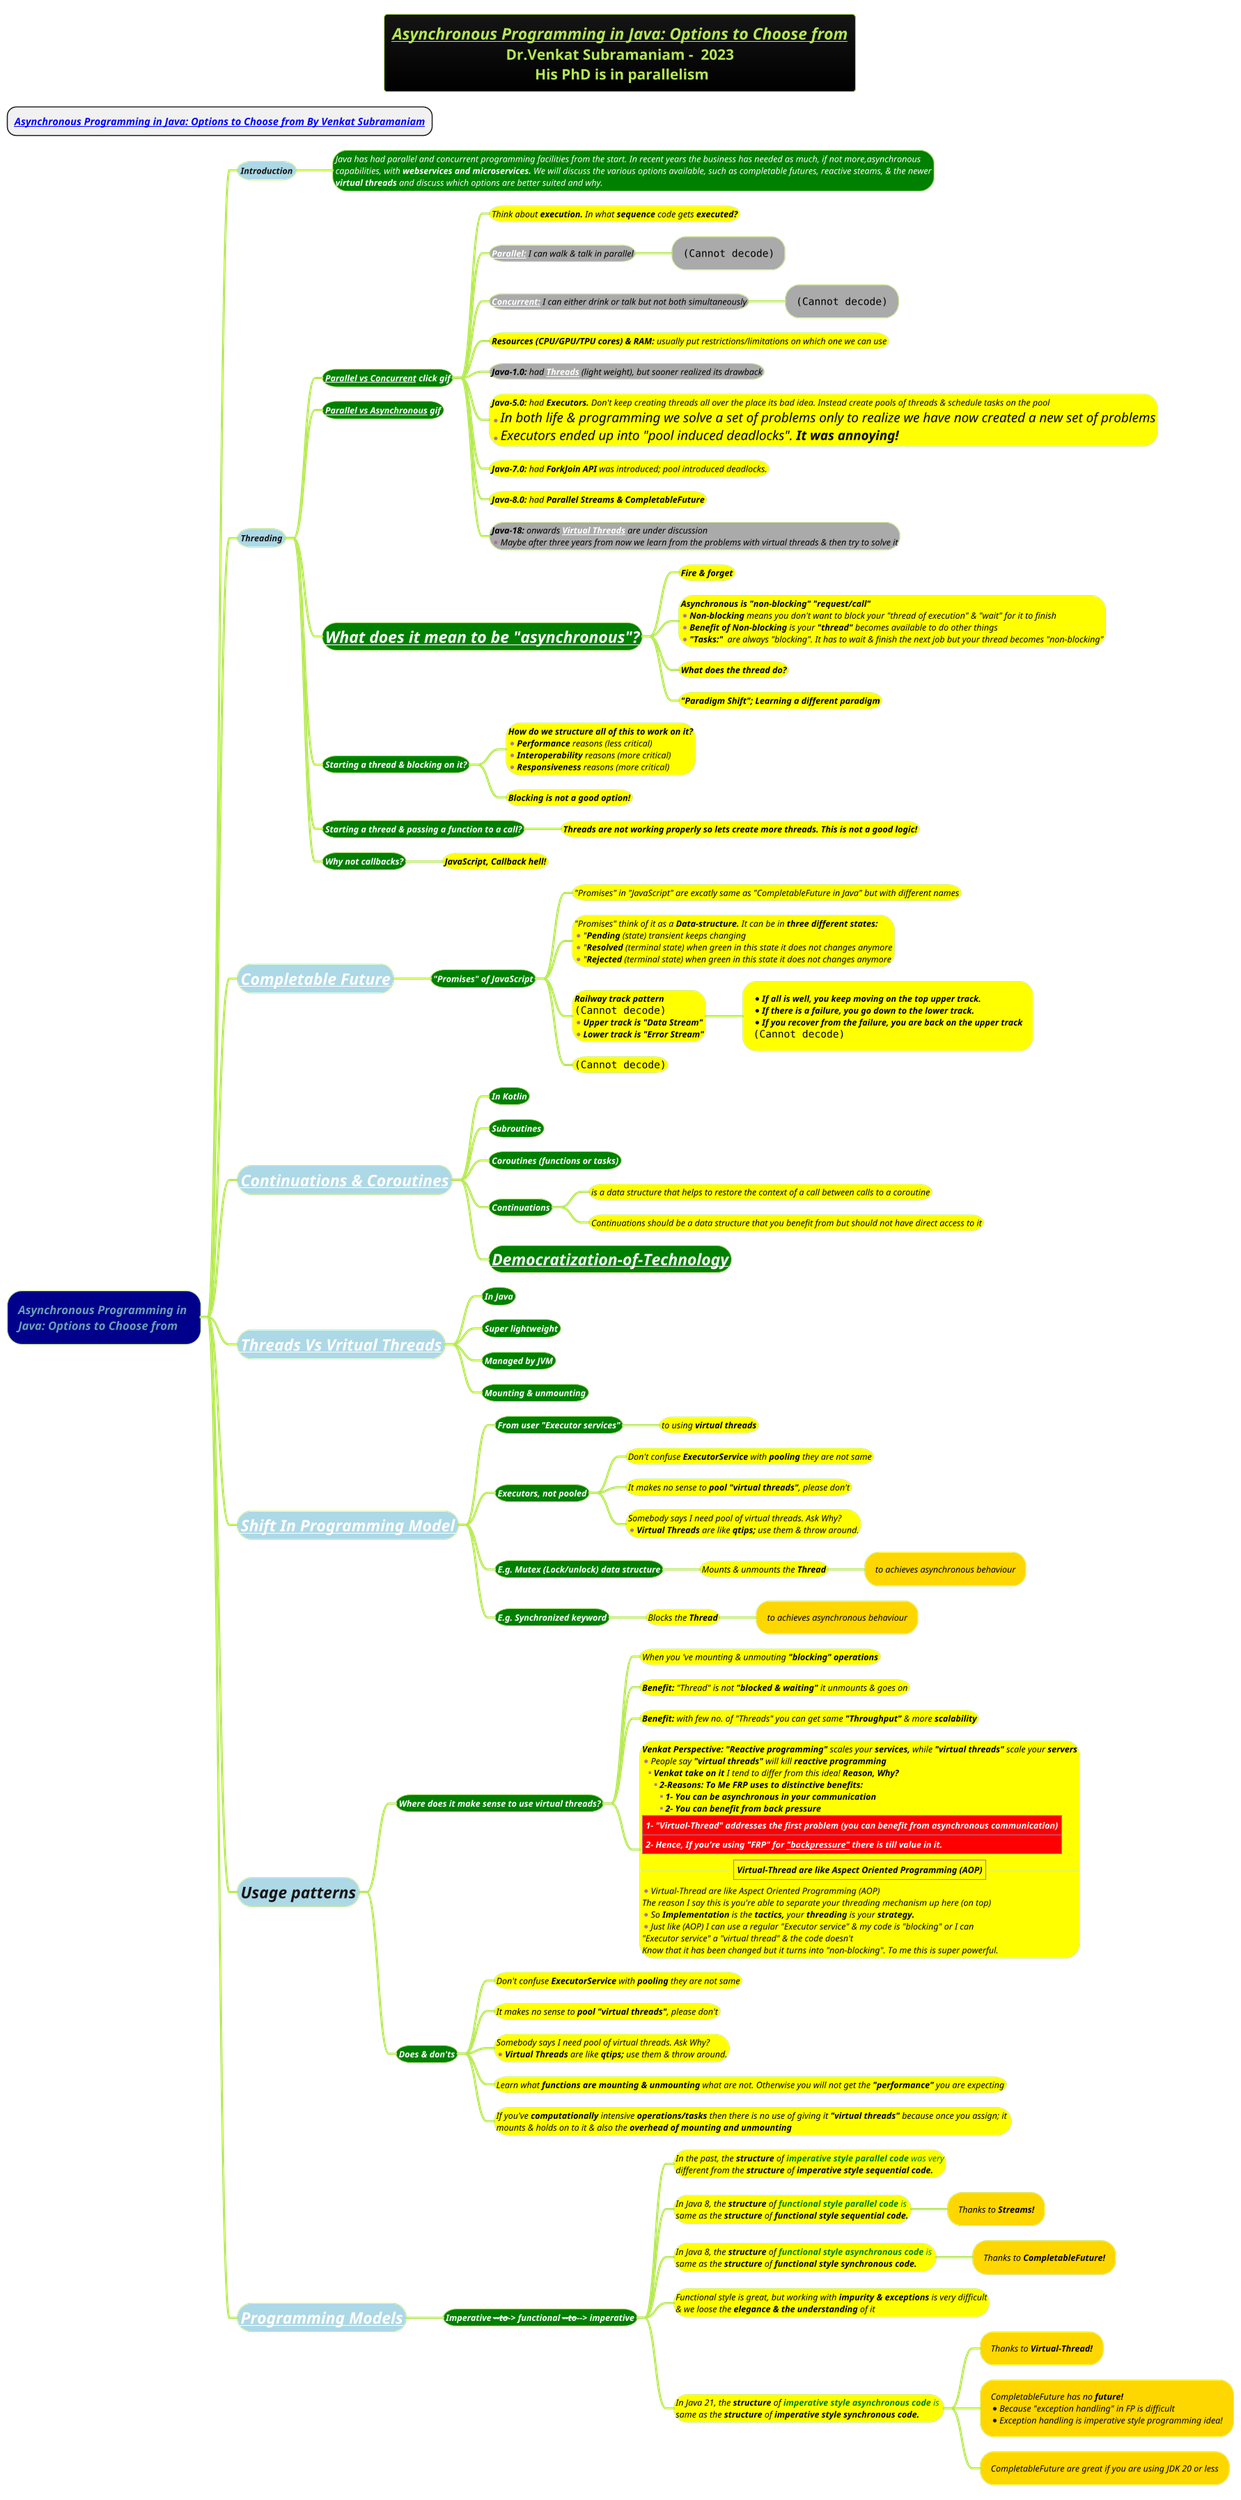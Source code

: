 @startmindmap
title =<i><b><u><size:18>Asynchronous Programming in Java: Options to Choose from \nDr.Venkat Subramaniam -  2023\n His PhD is in parallelism
* <i><b>[[https://www.youtube.com/watch?v=1zSF1259s6w&t=4778s&ab_channel=Devoxx Asynchronous Programming in Java: Options to Choose from By Venkat Subramaniam]]
!theme hacker

*[#darkblue] <i>Asynchronous Programming in \n<i>Java: Options to Choose from
**[#lightblue] <i><color #blac><size:12>Introduction
***[#green]:<i><color #white><size:12>Java has had parallel and concurrent programming facilities from the start. In recent years the business has needed as much, if not more,asynchronous
<i><color #white><size:12>capabilities, with <b>webservices and microservices.</b> We will discuss the various options available, such as completable futures, reactive steams, & the newer
<i><color #white><size:12><b>virtual threads</b> and discuss which options are better suited and why.;

**[#lightblue] <i><color #blac><size:12>Threading
***[#green] <i><color #white><size:12><b>[[docs/3-programming-languages/Venkat-Subramaniam/gif/Multi-threading-vs-Multi-processing-programming.adoc Parallel vs Concurrent]] click gif
****[#yellow] <i><color #black><size:12>Think about **execution.** In what **sequence** code gets <b>executed?
****[#a] <i><color #black><size:12><b>[[docs/3-programming-languages/Venkat-Subramaniam/Concurrency-and-Parallelism/Parallelism.puml Parallel:]]</b> I can walk & talk in parallel
*****[#a] <i><color #black><size:12><img:gif/img_2.png{scale=0.7}>
****[#a] <i><color #black><size:12><b>[[docs/3-programming-languages/Venkat-Subramaniam/Concurrency-and-Parallelism/Concurrency.puml Concurrent:]]</b> I can either drink or talk but not both simultaneously
*****[#a] <i><color #black><size:12><img:gif/img_3.png{scale=0.7}>
****[#yellow] <i><color #black><size:12><b>Resources (CPU/GPU/TPU cores) & RAM:</b> usually put restrictions/limitations on which one we can use
****[#a] <i><color #black><size:12><b>Java-1.0:</b> had <b>[[docs/3-programming-languages/Venkat-Subramaniam/Threads.puml Threads]]</b> (light weight), but sooner realized its drawback
****[#yellow] <i><color #black><size:12><b>Java-5.0:</b> had <b>Executors.</b> Don't keep creating threads all over the place its bad idea. Instead create pools of threads & schedule tasks on the pool\n*<i><color #black><size:18>In both life & programming we solve a set of problems only to realize we have now created a new set of problems\n*<i><color #black><size:18>Executors ended up into "pool induced deadlocks". <b>It was annoying!
****[#yellow] <i><color #black><size:12><b>Java-7.0:</b> had <b>ForkJoin API</b> was introduced; pool introduced deadlocks.
****[#yellow] <i><color #black><size:12><b>Java-8.0:</b> had <b>Parallel Streams & CompletableFuture</b>
****[#a] <i><color #black><size:12><b>Java-18:</b> onwards <b>[[docs/3-programming-languages/Venkat-Subramaniam/Virtual-Threads.puml Virtual Threads]]</b> are under discussion\n*<i><color #black><size:12>Maybe after three years from now we learn from the problems with virtual threads & then try to solve it
***[#green] <i><color #white><size:12><b>[[docs/3-programming-languages/Venkat-Subramaniam/gif/synchronous-vs-asynchronous.adoc Parallel vs Asynchronous]] gif
***[#green] <i><color #white><size:22><b>[[docs/3-programming-languages/Venkat-Subramaniam/Spearheading-the-future-of-programming-2023.puml What does it mean to be "asynchronous"?]]
****[#yellow] <i><color #black><size:12><b>Fire & forget
****[#yellow]:<i><color #black><size:12><b>Asynchronous is "non-blocking" "request/call"
* <i><color #black><size:12>**Non-blocking** means you don't want to block your "thread of execution" & "wait" for it to finish
* <i><color #black><size:12>**Benefit of Non-blocking** is your **"thread"** becomes available to do other things
* <i><color #black><size:12><b>"Tasks:"</b>  are always "blocking". It has to wait & finish the next job but your thread becomes "non-blocking";
****[#yellow] <i><color #black><size:12><b>What does the thread do?
****[#yellow] <i><color #black><size:12><b>"Paradigm Shift"; Learning a different paradigm
***[#green] <i><color #white><size:12><b>Starting a thread & blocking on it?
****[#yellow]:<i><color #black><size:12><b>How do we structure all of this to work on it?
* <i><color #black><size:12><b>Performance</b> reasons (less critical)
* <i><color #black><size:12><b>Interoperability</b> reasons (more critical)
* <i><color #black><size:12><b>Responsiveness</b> reasons (more critical);
****[#yellow] <i><color #black><size:12><b>Blocking is not a good option!
***[#green] <i><color #white><size:12><b>Starting a thread & passing a function to a call?
****[#yellow] <i><color #black><size:12><b>Threads are not working properly so lets create more threads. This is not a good logic!
***[#green] <i><color #white><size:12><b>Why not callbacks?
****[#yellow] <i><color #black><size:12><b>JavaScript, Callback hell!
**[#lightblue] <i><color #blac><size:22>[[docs/3-programming-languages/Venkat-Subramaniam/CompletableFuture.puml Completable Future]]
***[#green] <b><i><color #white><size:12>"Promises" of JavaScript
****[#yellow] <i><color #black><size:12>"Promises" in "JavaScript" are excatly same as "CompletableFuture in Java" but with different names
****[#yellow]:<i><color #black><size:12>"Promises" think of it as a <b>Data-structure.</b> It can be in <b>three different states:
* <i><color #black><size:12>"<b>Pending</b> (state) transient keeps changing
* <i><color #black><size:12>"<b>Resolved</b> (terminal state) when green in this state it does not changes anymore
* <i><color #black><size:12>"<b>Rejected</b> (terminal state) when green in this state it does not changes anymore;
****[#yellow]:<i><color #black><size:12><b>Railway track pattern
<img:images/img_11.png{scale=0.8}>
*<i><color #black><size:12><b>Upper track is "Data Stream"
*<i><color #black><size:12><b>Lower track is "Error Stream";
*****[#yellow]:*<i><color #black><size:12><b>If all is well, you keep moving on the top upper track.
*<i><color #black><size:12><b>If there is a failure, you go down to the lower track.
*<i><color #black><size:12><b>If you recover from the failure, you are back on the upper track
<img:images/img_12.png{scale=0.8}>;
****[#yellow] <i><color #black><size:12><img:images/img_13.png{scale=0.8}>
**[#lightblue] <i><color #blac><size:22>[[docs/3-programming-languages/Venkat-Subramaniam/Continuation-and-Coroutines.puml Continuations & Coroutines]]
***[#green] <b><i><color #white><size:12>In Kotlin
***[#green] <b><i><color #white><size:12>Subroutines
***[#green] <b><i><color #white><size:12>Coroutines (functions or tasks)
***[#green] <b><i><color #white><size:12>Continuations
****[#yellow] <i><color #black><size:12>is a data structure that helps to restore the context of a call between calls to a coroutine
****[#yellow] <i><color #black><size:12>Continuations should be a data structure that you benefit from but should not have direct access to it
***[#green] <b><i><color #white><size:22>[[docs/3-programming-languages/Venkat-Subramaniam/Democratization-of-Technology.puml Democratization-of-Technology]]
**[#lightblue] <i><color #blac><size:22>[[docs/3-programming-languages/Venkat-Subramaniam/Virtual-Threads.puml Threads Vs Vritual Threads]]
***[#green] <b><i><color #white><size:12>In Java
***[#green] <b><i><color #white><size:12>Super lightweight
***[#green] <b><i><color #white><size:12>Managed by JVM
***[#green] <b><i><color #white><size:12>Mounting & unmounting
**[#lightblue] <i><color #blac><size:22>[[docs/3-programming-languages/Venkat-Subramaniam/Spearheading-the-future-of-programming-2023.puml Shift In Programming Model]]
***[#green] <b><i><color #white><size:12>From user "Executor services"
****[#yellow] <i><color #black><size:12>to using <b>virtual threads
***[#green] <b><i><color #white><size:12>Executors, not pooled
****[#yellow] <i><color #black><size:12>Don't confuse <b>ExecutorService</b> with <b>pooling</b> they are not same
****[#yellow] <i><color #black><size:12>It makes no sense to <b>pool</b> <b>"virtual threads"</b>, please don't
****[#yellow]:<i><color #black><size:12>Somebody says I need pool of virtual threads. Ask Why?
*<i><color #black><size:12>**Virtual Threads** are like **qtips;** use them & throw around.;
***[#green] <b><i><color #white><size:12>E.g. Mutex (Lock/unlock) data structure
****[#yellow] <i><color #black><size:12>Mounts & unmounts the <b>Thread
*****[#gold] <i><color #black><size:12>to achieves asynchronous behaviour
***[#green] <b><i><color #white><size:12>E.g. Synchronized keyword
****[#yellow] <i><color #black><size:12>Blocks the <b>Thread
*****[#gold] <i><color #black><size:12>to achieves asynchronous behaviour

**[#lightblue] <i><color #blac><size:22>Usage patterns
***[#green] <b><i><color #white><size:12>Where does it make sense to use virtual threads?
****[#yellow] <i><color #black><size:12>When you 've mounting & unmouting <b>"blocking" operations
****[#yellow] <i><color #black><size:12><b>Benefit:</b> "Thread" is not <b>"blocked & waiting"</b> it unmounts & goes on
****[#yellow] <i><color #black><size:12><b>Benefit:</b> with few no. of "Threads" you can get same <b>"Throughput"</b> & more <b>scalability
****[#yellow]:<i><color #black><size:12><b>Venkat Perspective:</b> **"Reactive programming"** scales your **services,** while **"virtual threads"** scale your <b>servers
*<i><color #black><size:12>People say **"virtual threads"** will kill <b>reactive programming
**<i><color #black><size:12><b>Venkat take on it</b> I tend to differ from this idea! <b>Reason, Why?
***<i><color #black><size:12><b>2-Reasons: To Me FRP uses to distinctive benefits:
****<i><color #black><size:12><b>1- You can be asynchronous in your communication
****<i><color #black><size:12><b>2- You can benefit from back pressure
|<#red><i><color #white><size:12><b>1- "Virtual-Thread" addresses the first problem (you can benefit from asynchronous communication)|
|<#red><i><color #white><size:12><b>2- Hence, If you're using "FRP" for [[docs/3-programming-languages/Venkat-Subramaniam/Reactive-Data-Stream.puml "backpressure"]] there is till value in it.|
==|<b><i><color #black><size:12>Virtual-Thread are like Aspect Oriented Programming (AOP)|==
*<i><color #black><size:12>Virtual-Thread are like Aspect Oriented Programming (AOP)
<i><color #black><size:12>The reason I say this is you're able to separate your threading mechanism up here (on top)
*<i><color #black><size:12>So **Implementation** is the **tactics,** your **threading** is your <b>strategy.
*<i><color #black><size:12>Just like (AOP) I can use a regular "Executor service" & my code is "blocking" or I can
<i><color #black><size:12>"Executor service" a "virtual thread" & the code doesn't
<i><color #black><size:12>Know that it has been changed but it turns into "non-blocking". To me this is super powerful.;

***[#green] <b><i><color #white><size:12>Does & don'ts
****[#yellow] <i><color #black><size:12>Don't confuse <b>ExecutorService</b> with <b>pooling</b> they are not same
****[#yellow] <i><color #black><size:12>It makes no sense to <b>pool</b> <b>"virtual threads"</b>, please don't
****[#yellow]:<i><color #black><size:12>Somebody says I need pool of virtual threads. Ask Why?
*<i><color #black><size:12>**Virtual Threads** are like **qtips;** use them & throw around.;
****[#yellow] <i><color #black><size:12>Learn what <b>functions are mounting & unmounting</b> what are not. Otherwise you will not get the <b>"performance"</b> you are expecting
****[#yellow] <i><color #black><size:12>If you've **computationally** intensive **operations/tasks** then there is no use of giving it <b>"virtual threads"</b> because once you assign; it \n<i><color #black><size:12>mounts & holds on to it & also the <b>overhead of mounting and unmounting

**[#lightblue] <i><color #blac><size:22>[[docs/3-programming-languages/Venkat-Subramaniam/Spearheading-the-future-of-programming-2023.puml Programming Models]]
***[#green] <b><i><color #white><size:12>Imperative ----to---> functional ----to----> imperative
****[#yellow] <i><color #black><size:12>In the past, the <b>structure</b> of <color #green><b>imperative style parallel code</b> was very\n<i><color #black><size:12>different from the <b>structure</b> of <b>imperative style sequential code.</b>
****[#yellow] <i><color #black><size:12>In Java 8, the <b>structure</b> of <color #green><b>functional style parallel code</b> is \n<i><color #black><size:12>same as the <b>structure</b> of <b>functional style sequential code.</b>
*****[#gold] <i><color #black><size:12>Thanks to <b>Streams!
****[#yellow] <i><color #black><size:12>In Java 8, the <b>structure</b> of <color #green><b>functional style asynchronous code</b> is \n<i><color #black><size:12>same as the <b>structure</b> of <b>functional style synchronous code.</b>
*****[#gold] <i><color #black><size:12>Thanks to <b>CompletableFuture!
****[#yellow] <i><color #black><size:12>Functional style is great, but working with <b>impurity & exceptions</b> is very difficult\n<i><color #black><size:12>& we loose the <b>elegance & the understanding</b> of it
****[#yellow] <i><color #black><size:12>In Java 21, the <b>structure</b> of <color #green><b>imperative style asynchronous code</b> is \n<i><color #black><size:12>same as the <b>structure</b> of <b>imperative style synchronous code.</b>
*****[#gold] <i><color #black><size:12>Thanks to <b>Virtual-Thread!
*****[#gold] <i><color #black><size:12>CompletableFuture has no <b>future! \n*<i><color #black><size:12>Because "exception handling" in FP is difficult\n*<i><color #black><size:12>Exception handling is imperative style programming idea!
*****[#gold] <i><color #black><size:12>CompletableFuture are great if you are using JDK 20 or less

@endmindmap
